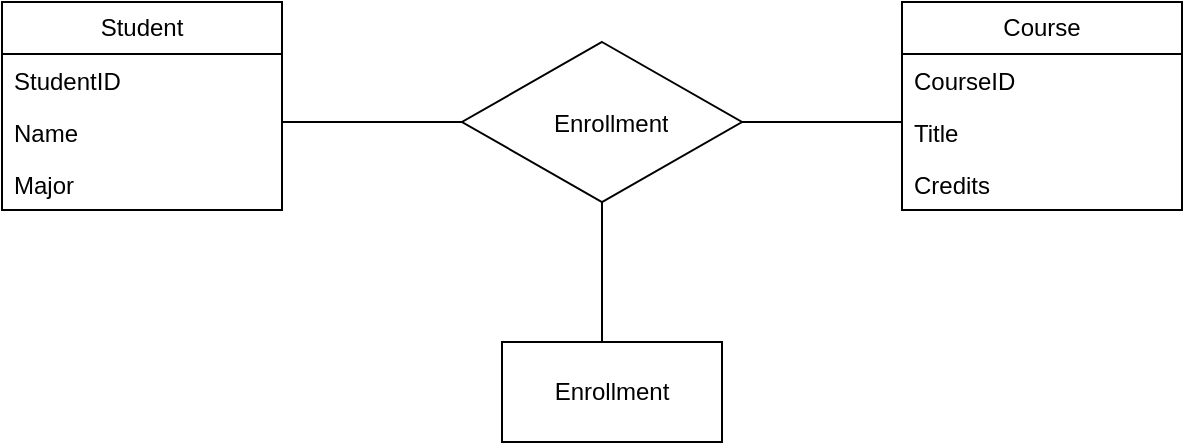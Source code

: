 <mxfile version="28.2.5">
  <diagram id="C5RBs43oDa-KdzZeNtuy" name="Page-1">
    <mxGraphModel dx="1498" dy="732" grid="1" gridSize="10" guides="1" tooltips="1" connect="1" arrows="1" fold="1" page="1" pageScale="1" pageWidth="827" pageHeight="1169" math="0" shadow="0">
      <root>
        <mxCell id="WIyWlLk6GJQsqaUBKTNV-0" />
        <mxCell id="WIyWlLk6GJQsqaUBKTNV-1" parent="WIyWlLk6GJQsqaUBKTNV-0" />
        <mxCell id="azOE4JL4LH-RfrS9Rf9s-0" value="" style="rhombus;whiteSpace=wrap;html=1;" vertex="1" parent="WIyWlLk6GJQsqaUBKTNV-1">
          <mxGeometry x="320" y="230" width="140" height="80" as="geometry" />
        </mxCell>
        <mxCell id="azOE4JL4LH-RfrS9Rf9s-1" value="Student" style="swimlane;fontStyle=0;childLayout=stackLayout;horizontal=1;startSize=26;fillColor=none;horizontalStack=0;resizeParent=1;resizeParentMax=0;resizeLast=0;collapsible=1;marginBottom=0;whiteSpace=wrap;html=1;" vertex="1" parent="WIyWlLk6GJQsqaUBKTNV-1">
          <mxGeometry x="90" y="210" width="140" height="104" as="geometry" />
        </mxCell>
        <mxCell id="azOE4JL4LH-RfrS9Rf9s-2" value="StudentID" style="text;strokeColor=none;fillColor=none;align=left;verticalAlign=top;spacingLeft=4;spacingRight=4;overflow=hidden;rotatable=0;points=[[0,0.5],[1,0.5]];portConstraint=eastwest;whiteSpace=wrap;html=1;" vertex="1" parent="azOE4JL4LH-RfrS9Rf9s-1">
          <mxGeometry y="26" width="140" height="26" as="geometry" />
        </mxCell>
        <mxCell id="azOE4JL4LH-RfrS9Rf9s-3" value="Name" style="text;strokeColor=none;fillColor=none;align=left;verticalAlign=top;spacingLeft=4;spacingRight=4;overflow=hidden;rotatable=0;points=[[0,0.5],[1,0.5]];portConstraint=eastwest;whiteSpace=wrap;html=1;" vertex="1" parent="azOE4JL4LH-RfrS9Rf9s-1">
          <mxGeometry y="52" width="140" height="26" as="geometry" />
        </mxCell>
        <mxCell id="azOE4JL4LH-RfrS9Rf9s-4" value="Major" style="text;strokeColor=none;fillColor=none;align=left;verticalAlign=top;spacingLeft=4;spacingRight=4;overflow=hidden;rotatable=0;points=[[0,0.5],[1,0.5]];portConstraint=eastwest;whiteSpace=wrap;html=1;" vertex="1" parent="azOE4JL4LH-RfrS9Rf9s-1">
          <mxGeometry y="78" width="140" height="26" as="geometry" />
        </mxCell>
        <mxCell id="azOE4JL4LH-RfrS9Rf9s-5" value="Course" style="swimlane;fontStyle=0;childLayout=stackLayout;horizontal=1;startSize=26;fillColor=none;horizontalStack=0;resizeParent=1;resizeParentMax=0;resizeLast=0;collapsible=1;marginBottom=0;whiteSpace=wrap;html=1;" vertex="1" parent="WIyWlLk6GJQsqaUBKTNV-1">
          <mxGeometry x="540" y="210" width="140" height="104" as="geometry" />
        </mxCell>
        <mxCell id="azOE4JL4LH-RfrS9Rf9s-6" value="CourseID" style="text;strokeColor=none;fillColor=none;align=left;verticalAlign=top;spacingLeft=4;spacingRight=4;overflow=hidden;rotatable=0;points=[[0,0.5],[1,0.5]];portConstraint=eastwest;whiteSpace=wrap;html=1;" vertex="1" parent="azOE4JL4LH-RfrS9Rf9s-5">
          <mxGeometry y="26" width="140" height="26" as="geometry" />
        </mxCell>
        <mxCell id="azOE4JL4LH-RfrS9Rf9s-7" value="Title" style="text;strokeColor=none;fillColor=none;align=left;verticalAlign=top;spacingLeft=4;spacingRight=4;overflow=hidden;rotatable=0;points=[[0,0.5],[1,0.5]];portConstraint=eastwest;whiteSpace=wrap;html=1;" vertex="1" parent="azOE4JL4LH-RfrS9Rf9s-5">
          <mxGeometry y="52" width="140" height="26" as="geometry" />
        </mxCell>
        <mxCell id="azOE4JL4LH-RfrS9Rf9s-8" value="Credits" style="text;strokeColor=none;fillColor=none;align=left;verticalAlign=top;spacingLeft=4;spacingRight=4;overflow=hidden;rotatable=0;points=[[0,0.5],[1,0.5]];portConstraint=eastwest;whiteSpace=wrap;html=1;" vertex="1" parent="azOE4JL4LH-RfrS9Rf9s-5">
          <mxGeometry y="78" width="140" height="26" as="geometry" />
        </mxCell>
        <mxCell id="azOE4JL4LH-RfrS9Rf9s-9" value="Enrollment" style="html=1;whiteSpace=wrap;" vertex="1" parent="WIyWlLk6GJQsqaUBKTNV-1">
          <mxGeometry x="340" y="380" width="110" height="50" as="geometry" />
        </mxCell>
        <mxCell id="azOE4JL4LH-RfrS9Rf9s-10" value="" style="line;strokeWidth=1;fillColor=none;align=left;verticalAlign=middle;spacingTop=-1;spacingLeft=3;spacingRight=3;rotatable=0;labelPosition=right;points=[];portConstraint=eastwest;strokeColor=inherit;" vertex="1" parent="WIyWlLk6GJQsqaUBKTNV-1">
          <mxGeometry x="230" y="225" width="90" height="90" as="geometry" />
        </mxCell>
        <mxCell id="azOE4JL4LH-RfrS9Rf9s-11" value="" style="line;strokeWidth=1;fillColor=none;align=left;verticalAlign=middle;spacingTop=-1;spacingLeft=3;spacingRight=3;rotatable=0;labelPosition=right;points=[];portConstraint=eastwest;strokeColor=inherit;" vertex="1" parent="WIyWlLk6GJQsqaUBKTNV-1">
          <mxGeometry x="460" y="266" width="80" height="8" as="geometry" />
        </mxCell>
        <mxCell id="azOE4JL4LH-RfrS9Rf9s-13" value="" style="endArrow=none;html=1;rounded=0;fontSize=12;startSize=8;endSize=8;curved=1;entryX=0.5;entryY=1;entryDx=0;entryDy=0;" edge="1" parent="WIyWlLk6GJQsqaUBKTNV-1" target="azOE4JL4LH-RfrS9Rf9s-0">
          <mxGeometry width="50" height="50" relative="1" as="geometry">
            <mxPoint x="390" y="380" as="sourcePoint" />
            <mxPoint x="380" y="330" as="targetPoint" />
          </mxGeometry>
        </mxCell>
        <mxCell id="azOE4JL4LH-RfrS9Rf9s-15" value="Enrollment" style="text;strokeColor=none;fillColor=none;align=left;verticalAlign=top;spacingLeft=4;spacingRight=4;overflow=hidden;rotatable=0;points=[[0,0.5],[1,0.5]];portConstraint=eastwest;whiteSpace=wrap;html=1;" vertex="1" parent="WIyWlLk6GJQsqaUBKTNV-1">
          <mxGeometry x="360" y="257" width="100" height="26" as="geometry" />
        </mxCell>
      </root>
    </mxGraphModel>
  </diagram>
</mxfile>

